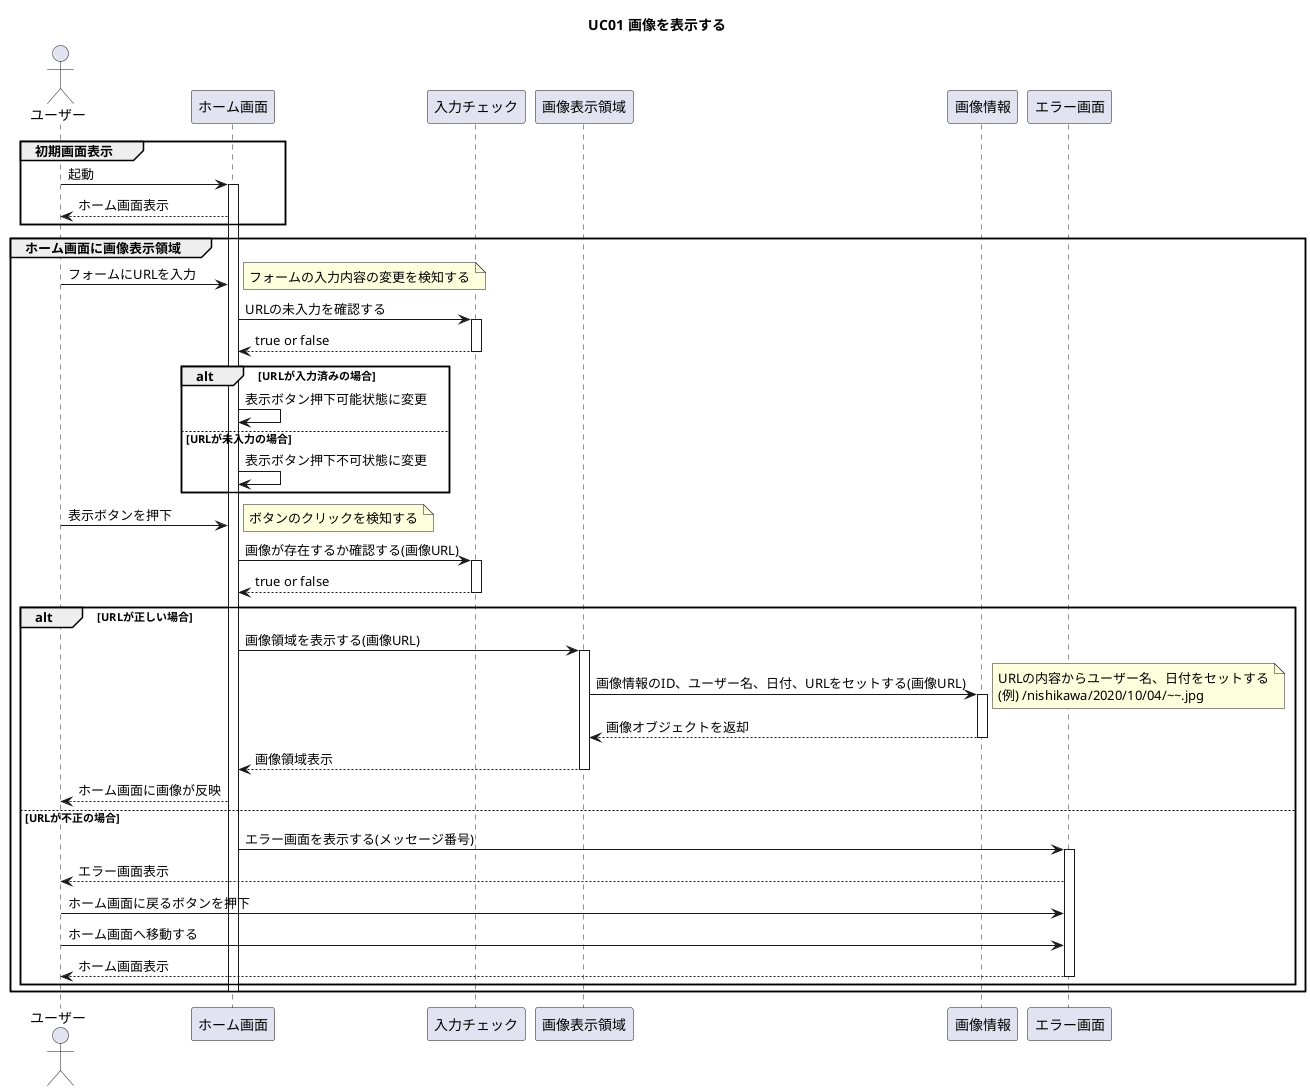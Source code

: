 @startuml
title UC01 画像を表示する

actor ユーザー
participant ホーム画面
participant 入力チェック
participant 画像表示領域
participant 画像情報
participant エラー画面

group 初期画面表示
ユーザー -> ホーム画面 : 起動
activate ホーム画面
ユーザー <-- ホーム画面 : ホーム画面表示
end

group ホーム画面に画像表示領域
ユーザー -> ホーム画面 : フォームにURLを入力
note right : フォームの入力内容の変更を検知する
ホーム画面 -> 入力チェック : URLの未入力を確認する
activate 入力チェック
ホーム画面 <-- 入力チェック : true or false
deactivate 入力チェック

alt URLが入力済みの場合
ホーム画面 -> ホーム画面 : 表示ボタン押下可能状態に変更
else URLが未入力の場合
ホーム画面 -> ホーム画面 : 表示ボタン押下不可状態に変更
end

ユーザー -> ホーム画面 : 表示ボタンを押下
note right : ボタンのクリックを検知する
ホーム画面 -> 入力チェック : 画像が存在するか確認する(画像URL)
activate 入力チェック
ホーム画面 <-- 入力チェック : true or false
deactivate 入力チェック

alt URLが正しい場合

ホーム画面 -> 画像表示領域 : 画像領域を表示する(画像URL)
activate 画像表示領域
画像表示領域 -> 画像情報 : 画像情報のID、ユーザー名、日付、URLをセットする(画像URL)
note right
URLの内容からユーザー名、日付をセットする
(例) ~/nishikawa/2020/10/04/~~~.jpg
end note
activate 画像情報
画像表示領域 <-- 画像情報 : 画像オブジェクトを返却
deactivate 画像情報
ホーム画面 <-- 画像表示領域 : 画像領域表示
deactivate 画像表示領域 
ユーザー <-- ホーム画面 : ホーム画面に画像が反映

else URLが不正の場合
ホーム画面 -> エラー画面 : エラー画面を表示する(メッセージ番号)
activate エラー画面
ユーザー <-- エラー画面 : エラー画面表示
ユーザー -> エラー画面 : ホーム画面に戻るボタンを押下
ユーザー -> エラー画面 : ホーム画面へ移動する
ユーザー <-- エラー画面 : ホーム画面表示
deactivate エラー画面

end

deactivate ホーム画面

end

@enduml